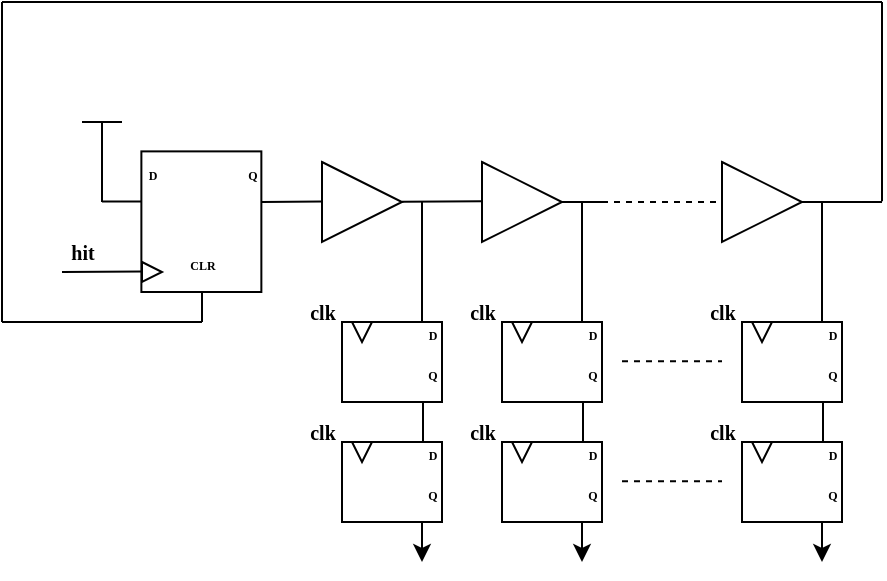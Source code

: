 <mxfile version="24.2.8" type="github">
  <diagram name="第 1 页" id="FDUFWRiaUCsmnH0Chkqv">
    <mxGraphModel dx="1087" dy="403" grid="1" gridSize="10" guides="1" tooltips="1" connect="1" arrows="1" fold="1" page="1" pageScale="1" pageWidth="827" pageHeight="1169" math="0" shadow="0">
      <root>
        <mxCell id="0" />
        <mxCell id="1" parent="0" />
        <mxCell id="mfmeViAMqzJZdrt2rNjp-1" value="" style="triangle;whiteSpace=wrap;html=1;" vertex="1" parent="1">
          <mxGeometry x="200" y="120" width="40" height="40" as="geometry" />
        </mxCell>
        <mxCell id="mfmeViAMqzJZdrt2rNjp-2" value="" style="triangle;whiteSpace=wrap;html=1;" vertex="1" parent="1">
          <mxGeometry x="280" y="120" width="40" height="40" as="geometry" />
        </mxCell>
        <mxCell id="mfmeViAMqzJZdrt2rNjp-3" value="" style="triangle;whiteSpace=wrap;html=1;" vertex="1" parent="1">
          <mxGeometry x="400" y="120" width="40" height="40" as="geometry" />
        </mxCell>
        <mxCell id="mfmeViAMqzJZdrt2rNjp-5" value="" style="rounded=0;whiteSpace=wrap;html=1;rotation=-90;strokeColor=default;" vertex="1" parent="1">
          <mxGeometry x="104.53" y="119.85" width="70.31" height="59.99" as="geometry" />
        </mxCell>
        <mxCell id="mfmeViAMqzJZdrt2rNjp-6" value="&lt;font style=&quot;font-size: 6px;&quot; face=&quot;Times New Roman&quot;&gt;&lt;b&gt;D&lt;/b&gt;&lt;/font&gt;" style="text;html=1;align=center;verticalAlign=middle;resizable=0;points=[];autosize=1;strokeColor=none;fillColor=none;" vertex="1" parent="1">
          <mxGeometry x="100" y="110" width="30" height="30" as="geometry" />
        </mxCell>
        <mxCell id="mfmeViAMqzJZdrt2rNjp-7" value="&lt;font style=&quot;font-size: 6px;&quot; face=&quot;Times New Roman&quot;&gt;&lt;b&gt;Q&lt;/b&gt;&lt;/font&gt;" style="text;html=1;align=center;verticalAlign=middle;resizable=0;points=[];autosize=1;strokeColor=none;fillColor=none;" vertex="1" parent="1">
          <mxGeometry x="150" y="110" width="30" height="30" as="geometry" />
        </mxCell>
        <mxCell id="mfmeViAMqzJZdrt2rNjp-8" value="&lt;font style=&quot;font-size: 6px;&quot; face=&quot;Times New Roman&quot;&gt;&lt;b&gt;CLR&lt;/b&gt;&lt;/font&gt;" style="text;html=1;align=center;verticalAlign=middle;resizable=0;points=[];autosize=1;strokeColor=none;fillColor=none;" vertex="1" parent="1">
          <mxGeometry x="120" y="155" width="40" height="30" as="geometry" />
        </mxCell>
        <mxCell id="mfmeViAMqzJZdrt2rNjp-9" value="" style="triangle;whiteSpace=wrap;html=1;" vertex="1" parent="1">
          <mxGeometry x="110" y="170" width="10" height="10" as="geometry" />
        </mxCell>
        <mxCell id="mfmeViAMqzJZdrt2rNjp-17" value="" style="endArrow=none;html=1;rounded=0;" edge="1" parent="1">
          <mxGeometry width="50" height="50" relative="1" as="geometry">
            <mxPoint x="70" y="175" as="sourcePoint" />
            <mxPoint x="110" y="174.71" as="targetPoint" />
          </mxGeometry>
        </mxCell>
        <mxCell id="mfmeViAMqzJZdrt2rNjp-18" value="&lt;font style=&quot;font-size: 10px;&quot; face=&quot;Times New Roman&quot;&gt;&lt;b style=&quot;&quot;&gt;hit&lt;/b&gt;&lt;/font&gt;" style="text;html=1;align=center;verticalAlign=middle;resizable=0;points=[];autosize=1;strokeColor=none;fillColor=none;" vertex="1" parent="1">
          <mxGeometry x="60" y="150" width="40" height="30" as="geometry" />
        </mxCell>
        <mxCell id="mfmeViAMqzJZdrt2rNjp-19" value="" style="endArrow=none;html=1;rounded=0;" edge="1" parent="1">
          <mxGeometry width="50" height="50" relative="1" as="geometry">
            <mxPoint x="80" y="100" as="sourcePoint" />
            <mxPoint x="100" y="100" as="targetPoint" />
          </mxGeometry>
        </mxCell>
        <mxCell id="mfmeViAMqzJZdrt2rNjp-20" value="" style="endArrow=none;html=1;rounded=0;" edge="1" parent="1">
          <mxGeometry width="50" height="50" relative="1" as="geometry">
            <mxPoint x="90" y="139.71" as="sourcePoint" />
            <mxPoint x="110" y="139.71" as="targetPoint" />
          </mxGeometry>
        </mxCell>
        <mxCell id="mfmeViAMqzJZdrt2rNjp-21" value="" style="endArrow=none;html=1;rounded=0;" edge="1" parent="1">
          <mxGeometry width="50" height="50" relative="1" as="geometry">
            <mxPoint x="90" y="100" as="sourcePoint" />
            <mxPoint x="90" y="140" as="targetPoint" />
          </mxGeometry>
        </mxCell>
        <mxCell id="mfmeViAMqzJZdrt2rNjp-22" value="" style="endArrow=none;html=1;rounded=0;" edge="1" parent="1">
          <mxGeometry width="50" height="50" relative="1" as="geometry">
            <mxPoint x="170" y="140" as="sourcePoint" />
            <mxPoint x="200" y="139.71" as="targetPoint" />
          </mxGeometry>
        </mxCell>
        <mxCell id="mfmeViAMqzJZdrt2rNjp-24" value="" style="endArrow=none;html=1;rounded=0;" edge="1" parent="1">
          <mxGeometry width="50" height="50" relative="1" as="geometry">
            <mxPoint x="240" y="139.86" as="sourcePoint" />
            <mxPoint x="280" y="139.57" as="targetPoint" />
          </mxGeometry>
        </mxCell>
        <mxCell id="mfmeViAMqzJZdrt2rNjp-26" value="" style="endArrow=none;html=1;rounded=0;" edge="1" parent="1">
          <mxGeometry width="50" height="50" relative="1" as="geometry">
            <mxPoint x="440" y="140" as="sourcePoint" />
            <mxPoint x="480" y="140" as="targetPoint" />
          </mxGeometry>
        </mxCell>
        <mxCell id="mfmeViAMqzJZdrt2rNjp-27" value="" style="endArrow=none;html=1;rounded=0;" edge="1" parent="1">
          <mxGeometry width="50" height="50" relative="1" as="geometry">
            <mxPoint x="480" y="139.57" as="sourcePoint" />
            <mxPoint x="480" y="40" as="targetPoint" />
          </mxGeometry>
        </mxCell>
        <mxCell id="mfmeViAMqzJZdrt2rNjp-28" value="" style="endArrow=none;html=1;rounded=0;" edge="1" parent="1">
          <mxGeometry width="50" height="50" relative="1" as="geometry">
            <mxPoint x="480" y="40" as="sourcePoint" />
            <mxPoint x="40" y="40" as="targetPoint" />
            <Array as="points">
              <mxPoint x="260" y="40" />
            </Array>
          </mxGeometry>
        </mxCell>
        <mxCell id="mfmeViAMqzJZdrt2rNjp-29" value="" style="endArrow=none;html=1;rounded=0;" edge="1" parent="1">
          <mxGeometry width="50" height="50" relative="1" as="geometry">
            <mxPoint x="40" y="200" as="sourcePoint" />
            <mxPoint x="40" y="40" as="targetPoint" />
          </mxGeometry>
        </mxCell>
        <mxCell id="mfmeViAMqzJZdrt2rNjp-33" value="" style="endArrow=none;html=1;rounded=0;" edge="1" parent="1">
          <mxGeometry width="50" height="50" relative="1" as="geometry">
            <mxPoint x="40" y="200" as="sourcePoint" />
            <mxPoint x="140" y="200" as="targetPoint" />
          </mxGeometry>
        </mxCell>
        <mxCell id="mfmeViAMqzJZdrt2rNjp-34" value="" style="endArrow=none;html=1;rounded=0;" edge="1" parent="1" target="mfmeViAMqzJZdrt2rNjp-8">
          <mxGeometry width="50" height="50" relative="1" as="geometry">
            <mxPoint x="140" y="200" as="sourcePoint" />
            <mxPoint x="150" y="160" as="targetPoint" />
          </mxGeometry>
        </mxCell>
        <mxCell id="mfmeViAMqzJZdrt2rNjp-35" value="" style="endArrow=none;html=1;rounded=0;" edge="1" parent="1">
          <mxGeometry width="50" height="50" relative="1" as="geometry">
            <mxPoint x="320" y="140" as="sourcePoint" />
            <mxPoint x="340" y="140" as="targetPoint" />
          </mxGeometry>
        </mxCell>
        <mxCell id="mfmeViAMqzJZdrt2rNjp-36" value="" style="endArrow=none;dashed=1;html=1;rounded=0;entryX=0;entryY=0.5;entryDx=0;entryDy=0;" edge="1" parent="1" target="mfmeViAMqzJZdrt2rNjp-3">
          <mxGeometry width="50" height="50" relative="1" as="geometry">
            <mxPoint x="340" y="140" as="sourcePoint" />
            <mxPoint x="390" y="90" as="targetPoint" />
          </mxGeometry>
        </mxCell>
        <mxCell id="mfmeViAMqzJZdrt2rNjp-37" value="" style="endArrow=none;html=1;rounded=0;" edge="1" parent="1">
          <mxGeometry width="50" height="50" relative="1" as="geometry">
            <mxPoint x="250" y="140" as="sourcePoint" />
            <mxPoint x="250" y="200" as="targetPoint" />
          </mxGeometry>
        </mxCell>
        <mxCell id="mfmeViAMqzJZdrt2rNjp-38" value="" style="endArrow=none;html=1;rounded=0;" edge="1" parent="1">
          <mxGeometry width="50" height="50" relative="1" as="geometry">
            <mxPoint x="330" y="140" as="sourcePoint" />
            <mxPoint x="330" y="200" as="targetPoint" />
          </mxGeometry>
        </mxCell>
        <mxCell id="mfmeViAMqzJZdrt2rNjp-39" value="" style="endArrow=none;html=1;rounded=0;" edge="1" parent="1">
          <mxGeometry width="50" height="50" relative="1" as="geometry">
            <mxPoint x="450" y="140" as="sourcePoint" />
            <mxPoint x="450" y="200" as="targetPoint" />
          </mxGeometry>
        </mxCell>
        <mxCell id="mfmeViAMqzJZdrt2rNjp-40" value="" style="rounded=0;whiteSpace=wrap;html=1;rotation=0;strokeColor=default;" vertex="1" parent="1">
          <mxGeometry x="210" y="200" width="50" height="40" as="geometry" />
        </mxCell>
        <mxCell id="mfmeViAMqzJZdrt2rNjp-45" value="" style="rounded=0;whiteSpace=wrap;html=1;rotation=0;strokeColor=default;" vertex="1" parent="1">
          <mxGeometry x="290" y="200" width="50" height="40" as="geometry" />
        </mxCell>
        <mxCell id="mfmeViAMqzJZdrt2rNjp-46" value="" style="rounded=0;whiteSpace=wrap;html=1;rotation=0;strokeColor=default;" vertex="1" parent="1">
          <mxGeometry x="410" y="200" width="50" height="40" as="geometry" />
        </mxCell>
        <mxCell id="mfmeViAMqzJZdrt2rNjp-48" value="" style="rounded=0;whiteSpace=wrap;html=1;rotation=0;strokeColor=default;" vertex="1" parent="1">
          <mxGeometry x="210" y="260" width="50" height="40" as="geometry" />
        </mxCell>
        <mxCell id="mfmeViAMqzJZdrt2rNjp-49" value="" style="rounded=0;whiteSpace=wrap;html=1;rotation=0;strokeColor=default;" vertex="1" parent="1">
          <mxGeometry x="290" y="260" width="50" height="40" as="geometry" />
        </mxCell>
        <mxCell id="mfmeViAMqzJZdrt2rNjp-50" value="" style="rounded=0;whiteSpace=wrap;html=1;rotation=0;strokeColor=default;" vertex="1" parent="1">
          <mxGeometry x="410" y="260" width="50" height="40" as="geometry" />
        </mxCell>
        <mxCell id="mfmeViAMqzJZdrt2rNjp-51" value="" style="endArrow=none;dashed=1;html=1;rounded=0;" edge="1" parent="1">
          <mxGeometry width="50" height="50" relative="1" as="geometry">
            <mxPoint x="350" y="279.57" as="sourcePoint" />
            <mxPoint x="400" y="279.57" as="targetPoint" />
          </mxGeometry>
        </mxCell>
        <mxCell id="mfmeViAMqzJZdrt2rNjp-52" value="" style="endArrow=none;dashed=1;html=1;rounded=0;" edge="1" parent="1">
          <mxGeometry width="50" height="50" relative="1" as="geometry">
            <mxPoint x="350" y="219.57" as="sourcePoint" />
            <mxPoint x="400" y="219.57" as="targetPoint" />
          </mxGeometry>
        </mxCell>
        <mxCell id="mfmeViAMqzJZdrt2rNjp-61" value="" style="endArrow=none;html=1;rounded=0;exitX=0.75;exitY=1;exitDx=0;exitDy=0;entryX=0.75;entryY=0;entryDx=0;entryDy=0;" edge="1" parent="1">
          <mxGeometry width="50" height="50" relative="1" as="geometry">
            <mxPoint x="250.5" y="240" as="sourcePoint" />
            <mxPoint x="250.5" y="260" as="targetPoint" />
          </mxGeometry>
        </mxCell>
        <mxCell id="mfmeViAMqzJZdrt2rNjp-62" value="" style="endArrow=none;html=1;rounded=0;exitX=0.75;exitY=1;exitDx=0;exitDy=0;entryX=0.75;entryY=0;entryDx=0;entryDy=0;" edge="1" parent="1">
          <mxGeometry width="50" height="50" relative="1" as="geometry">
            <mxPoint x="330.5" y="240" as="sourcePoint" />
            <mxPoint x="330.5" y="260" as="targetPoint" />
          </mxGeometry>
        </mxCell>
        <mxCell id="mfmeViAMqzJZdrt2rNjp-63" value="" style="endArrow=none;html=1;rounded=0;exitX=0.75;exitY=1;exitDx=0;exitDy=0;entryX=0.75;entryY=0;entryDx=0;entryDy=0;" edge="1" parent="1">
          <mxGeometry width="50" height="50" relative="1" as="geometry">
            <mxPoint x="450.5" y="240" as="sourcePoint" />
            <mxPoint x="450.5" y="260" as="targetPoint" />
          </mxGeometry>
        </mxCell>
        <mxCell id="mfmeViAMqzJZdrt2rNjp-68" value="" style="endArrow=classic;html=1;rounded=0;" edge="1" parent="1">
          <mxGeometry width="50" height="50" relative="1" as="geometry">
            <mxPoint x="250" y="300" as="sourcePoint" />
            <mxPoint x="250" y="320" as="targetPoint" />
          </mxGeometry>
        </mxCell>
        <mxCell id="mfmeViAMqzJZdrt2rNjp-71" value="" style="endArrow=classic;html=1;rounded=0;" edge="1" parent="1">
          <mxGeometry width="50" height="50" relative="1" as="geometry">
            <mxPoint x="330" y="300" as="sourcePoint" />
            <mxPoint x="330" y="320" as="targetPoint" />
          </mxGeometry>
        </mxCell>
        <mxCell id="mfmeViAMqzJZdrt2rNjp-72" value="" style="endArrow=classic;html=1;rounded=0;" edge="1" parent="1">
          <mxGeometry width="50" height="50" relative="1" as="geometry">
            <mxPoint x="450" y="300" as="sourcePoint" />
            <mxPoint x="450" y="320" as="targetPoint" />
          </mxGeometry>
        </mxCell>
        <mxCell id="mfmeViAMqzJZdrt2rNjp-73" value="&lt;font style=&quot;font-size: 6px;&quot; face=&quot;Times New Roman&quot;&gt;&lt;b&gt;D&lt;/b&gt;&lt;/font&gt;" style="text;html=1;align=center;verticalAlign=middle;resizable=0;points=[];autosize=1;strokeColor=none;fillColor=none;" vertex="1" parent="1">
          <mxGeometry x="240" y="190" width="30" height="30" as="geometry" />
        </mxCell>
        <mxCell id="mfmeViAMqzJZdrt2rNjp-74" value="&lt;font style=&quot;font-size: 6px;&quot; face=&quot;Times New Roman&quot;&gt;&lt;b&gt;Q&lt;/b&gt;&lt;/font&gt;" style="text;html=1;align=center;verticalAlign=middle;resizable=0;points=[];autosize=1;strokeColor=none;fillColor=none;" vertex="1" parent="1">
          <mxGeometry x="240" y="210" width="30" height="30" as="geometry" />
        </mxCell>
        <mxCell id="mfmeViAMqzJZdrt2rNjp-75" value="&lt;font style=&quot;font-size: 6px;&quot; face=&quot;Times New Roman&quot;&gt;&lt;b&gt;Q&lt;/b&gt;&lt;/font&gt;" style="text;html=1;align=center;verticalAlign=middle;resizable=0;points=[];autosize=1;strokeColor=none;fillColor=none;" vertex="1" parent="1">
          <mxGeometry x="240" y="270" width="30" height="30" as="geometry" />
        </mxCell>
        <mxCell id="mfmeViAMqzJZdrt2rNjp-76" value="&lt;font style=&quot;font-size: 6px;&quot; face=&quot;Times New Roman&quot;&gt;&lt;b&gt;D&lt;/b&gt;&lt;/font&gt;" style="text;html=1;align=center;verticalAlign=middle;resizable=0;points=[];autosize=1;strokeColor=none;fillColor=none;" vertex="1" parent="1">
          <mxGeometry x="240" y="250" width="30" height="30" as="geometry" />
        </mxCell>
        <mxCell id="mfmeViAMqzJZdrt2rNjp-77" value="&lt;font style=&quot;font-size: 6px;&quot; face=&quot;Times New Roman&quot;&gt;&lt;b&gt;D&lt;/b&gt;&lt;/font&gt;" style="text;html=1;align=center;verticalAlign=middle;resizable=0;points=[];autosize=1;strokeColor=none;fillColor=none;" vertex="1" parent="1">
          <mxGeometry x="320" y="190" width="30" height="30" as="geometry" />
        </mxCell>
        <mxCell id="mfmeViAMqzJZdrt2rNjp-78" value="&lt;font style=&quot;font-size: 6px;&quot; face=&quot;Times New Roman&quot;&gt;&lt;b&gt;Q&lt;/b&gt;&lt;/font&gt;" style="text;html=1;align=center;verticalAlign=middle;resizable=0;points=[];autosize=1;strokeColor=none;fillColor=none;" vertex="1" parent="1">
          <mxGeometry x="320" y="210" width="30" height="30" as="geometry" />
        </mxCell>
        <mxCell id="mfmeViAMqzJZdrt2rNjp-79" value="&lt;font style=&quot;font-size: 6px;&quot; face=&quot;Times New Roman&quot;&gt;&lt;b&gt;Q&lt;/b&gt;&lt;/font&gt;" style="text;html=1;align=center;verticalAlign=middle;resizable=0;points=[];autosize=1;strokeColor=none;fillColor=none;" vertex="1" parent="1">
          <mxGeometry x="320" y="270" width="30" height="30" as="geometry" />
        </mxCell>
        <mxCell id="mfmeViAMqzJZdrt2rNjp-80" value="&lt;font style=&quot;font-size: 6px;&quot; face=&quot;Times New Roman&quot;&gt;&lt;b&gt;D&lt;/b&gt;&lt;/font&gt;" style="text;html=1;align=center;verticalAlign=middle;resizable=0;points=[];autosize=1;strokeColor=none;fillColor=none;" vertex="1" parent="1">
          <mxGeometry x="320" y="250" width="30" height="30" as="geometry" />
        </mxCell>
        <mxCell id="mfmeViAMqzJZdrt2rNjp-81" value="&lt;font style=&quot;font-size: 6px;&quot; face=&quot;Times New Roman&quot;&gt;&lt;b&gt;D&lt;/b&gt;&lt;/font&gt;" style="text;html=1;align=center;verticalAlign=middle;resizable=0;points=[];autosize=1;strokeColor=none;fillColor=none;" vertex="1" parent="1">
          <mxGeometry x="440" y="190" width="30" height="30" as="geometry" />
        </mxCell>
        <mxCell id="mfmeViAMqzJZdrt2rNjp-82" value="&lt;font style=&quot;font-size: 6px;&quot; face=&quot;Times New Roman&quot;&gt;&lt;b&gt;Q&lt;/b&gt;&lt;/font&gt;" style="text;html=1;align=center;verticalAlign=middle;resizable=0;points=[];autosize=1;strokeColor=none;fillColor=none;" vertex="1" parent="1">
          <mxGeometry x="440" y="210" width="30" height="30" as="geometry" />
        </mxCell>
        <mxCell id="mfmeViAMqzJZdrt2rNjp-83" value="&lt;font style=&quot;font-size: 6px;&quot; face=&quot;Times New Roman&quot;&gt;&lt;b&gt;Q&lt;/b&gt;&lt;/font&gt;" style="text;html=1;align=center;verticalAlign=middle;resizable=0;points=[];autosize=1;strokeColor=none;fillColor=none;" vertex="1" parent="1">
          <mxGeometry x="440" y="270" width="30" height="30" as="geometry" />
        </mxCell>
        <mxCell id="mfmeViAMqzJZdrt2rNjp-84" value="&lt;font style=&quot;font-size: 6px;&quot; face=&quot;Times New Roman&quot;&gt;&lt;b&gt;D&lt;/b&gt;&lt;/font&gt;" style="text;html=1;align=center;verticalAlign=middle;resizable=0;points=[];autosize=1;strokeColor=none;fillColor=none;" vertex="1" parent="1">
          <mxGeometry x="440" y="250" width="30" height="30" as="geometry" />
        </mxCell>
        <mxCell id="mfmeViAMqzJZdrt2rNjp-85" value="" style="triangle;whiteSpace=wrap;html=1;rotation=90;" vertex="1" parent="1">
          <mxGeometry x="215" y="200" width="10" height="10" as="geometry" />
        </mxCell>
        <mxCell id="mfmeViAMqzJZdrt2rNjp-87" value="" style="triangle;whiteSpace=wrap;html=1;rotation=90;" vertex="1" parent="1">
          <mxGeometry x="215" y="260" width="10" height="10" as="geometry" />
        </mxCell>
        <mxCell id="mfmeViAMqzJZdrt2rNjp-88" value="" style="triangle;whiteSpace=wrap;html=1;rotation=90;" vertex="1" parent="1">
          <mxGeometry x="295" y="200" width="10" height="10" as="geometry" />
        </mxCell>
        <mxCell id="mfmeViAMqzJZdrt2rNjp-90" value="" style="triangle;whiteSpace=wrap;html=1;rotation=90;" vertex="1" parent="1">
          <mxGeometry x="295" y="260" width="10" height="10" as="geometry" />
        </mxCell>
        <mxCell id="mfmeViAMqzJZdrt2rNjp-91" value="" style="triangle;whiteSpace=wrap;html=1;rotation=90;" vertex="1" parent="1">
          <mxGeometry x="415" y="200" width="10" height="10" as="geometry" />
        </mxCell>
        <mxCell id="mfmeViAMqzJZdrt2rNjp-92" value="" style="triangle;whiteSpace=wrap;html=1;rotation=90;" vertex="1" parent="1">
          <mxGeometry x="415" y="260" width="10" height="10" as="geometry" />
        </mxCell>
        <mxCell id="mfmeViAMqzJZdrt2rNjp-93" value="&lt;font style=&quot;font-size: 10px;&quot; face=&quot;Times New Roman&quot;&gt;&lt;b style=&quot;&quot;&gt;clk&lt;/b&gt;&lt;/font&gt;" style="text;html=1;align=center;verticalAlign=middle;resizable=0;points=[];autosize=1;strokeColor=none;fillColor=none;" vertex="1" parent="1">
          <mxGeometry x="180" y="180" width="40" height="30" as="geometry" />
        </mxCell>
        <mxCell id="mfmeViAMqzJZdrt2rNjp-94" value="&lt;font style=&quot;font-size: 10px;&quot; face=&quot;Times New Roman&quot;&gt;&lt;b style=&quot;&quot;&gt;clk&lt;/b&gt;&lt;/font&gt;" style="text;html=1;align=center;verticalAlign=middle;resizable=0;points=[];autosize=1;strokeColor=none;fillColor=none;" vertex="1" parent="1">
          <mxGeometry x="180" y="240" width="40" height="30" as="geometry" />
        </mxCell>
        <mxCell id="mfmeViAMqzJZdrt2rNjp-95" value="&lt;font style=&quot;font-size: 10px;&quot; face=&quot;Times New Roman&quot;&gt;&lt;b style=&quot;&quot;&gt;clk&lt;/b&gt;&lt;/font&gt;" style="text;html=1;align=center;verticalAlign=middle;resizable=0;points=[];autosize=1;strokeColor=none;fillColor=none;" vertex="1" parent="1">
          <mxGeometry x="260" y="179.84" width="40" height="30" as="geometry" />
        </mxCell>
        <mxCell id="mfmeViAMqzJZdrt2rNjp-96" value="&lt;font style=&quot;font-size: 10px;&quot; face=&quot;Times New Roman&quot;&gt;&lt;b style=&quot;&quot;&gt;clk&lt;/b&gt;&lt;/font&gt;" style="text;html=1;align=center;verticalAlign=middle;resizable=0;points=[];autosize=1;strokeColor=none;fillColor=none;" vertex="1" parent="1">
          <mxGeometry x="260" y="240" width="40" height="30" as="geometry" />
        </mxCell>
        <mxCell id="mfmeViAMqzJZdrt2rNjp-97" value="&lt;font style=&quot;font-size: 10px;&quot; face=&quot;Times New Roman&quot;&gt;&lt;b style=&quot;&quot;&gt;clk&lt;/b&gt;&lt;/font&gt;" style="text;html=1;align=center;verticalAlign=middle;resizable=0;points=[];autosize=1;strokeColor=none;fillColor=none;" vertex="1" parent="1">
          <mxGeometry x="380" y="180" width="40" height="30" as="geometry" />
        </mxCell>
        <mxCell id="mfmeViAMqzJZdrt2rNjp-98" value="&lt;font style=&quot;font-size: 10px;&quot; face=&quot;Times New Roman&quot;&gt;&lt;b style=&quot;&quot;&gt;clk&lt;/b&gt;&lt;/font&gt;" style="text;html=1;align=center;verticalAlign=middle;resizable=0;points=[];autosize=1;strokeColor=none;fillColor=none;" vertex="1" parent="1">
          <mxGeometry x="380" y="240" width="40" height="30" as="geometry" />
        </mxCell>
      </root>
    </mxGraphModel>
  </diagram>
</mxfile>
